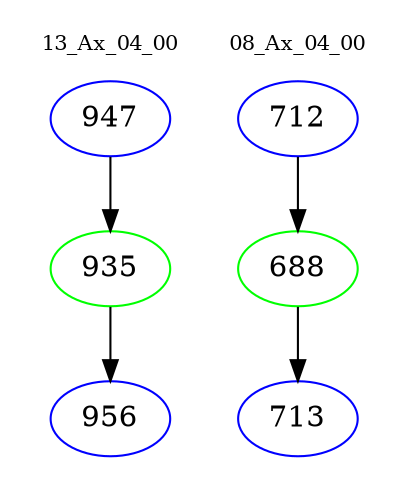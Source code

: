 digraph{
subgraph cluster_0 {
color = white
label = "13_Ax_04_00";
fontsize=10;
T0_947 [label="947", color="blue"]
T0_947 -> T0_935 [color="black"]
T0_935 [label="935", color="green"]
T0_935 -> T0_956 [color="black"]
T0_956 [label="956", color="blue"]
}
subgraph cluster_1 {
color = white
label = "08_Ax_04_00";
fontsize=10;
T1_712 [label="712", color="blue"]
T1_712 -> T1_688 [color="black"]
T1_688 [label="688", color="green"]
T1_688 -> T1_713 [color="black"]
T1_713 [label="713", color="blue"]
}
}
